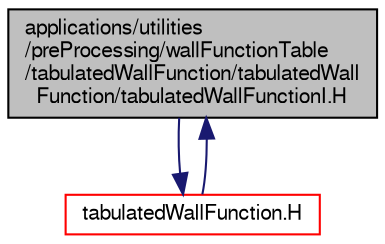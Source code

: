 digraph "applications/utilities/preProcessing/wallFunctionTable/tabulatedWallFunction/tabulatedWallFunction/tabulatedWallFunctionI.H"
{
  bgcolor="transparent";
  edge [fontname="FreeSans",fontsize="10",labelfontname="FreeSans",labelfontsize="10"];
  node [fontname="FreeSans",fontsize="10",shape=record];
  Node1 [label="applications/utilities\l/preProcessing/wallFunctionTable\l/tabulatedWallFunction/tabulatedWall\lFunction/tabulatedWallFunctionI.H",height=0.2,width=0.4,color="black", fillcolor="grey75", style="filled" fontcolor="black"];
  Node1 -> Node2 [color="midnightblue",fontsize="10",style="solid",fontname="FreeSans"];
  Node2 [label="tabulatedWallFunction.H",height=0.2,width=0.4,color="red",URL="$a04173.html"];
  Node2 -> Node1 [color="midnightblue",fontsize="10",style="solid",fontname="FreeSans"];
}
